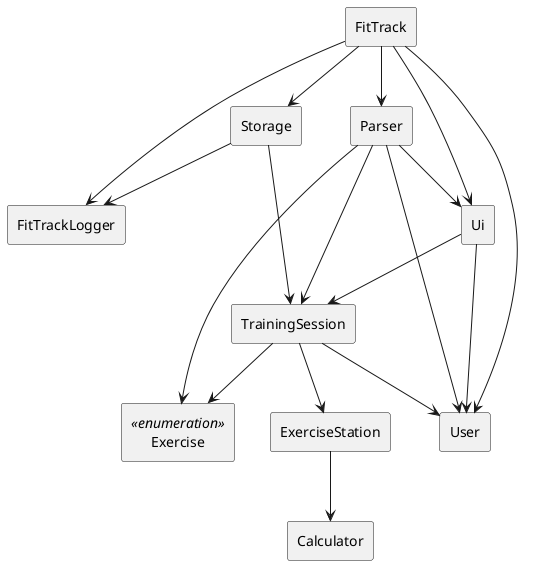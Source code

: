 @startuml
hide circle
skinparam classAttributeIconSize 0
skinparam classBackgroundColor White
skinparam classBorderColor Black

rectangle Exercise <<enumeration>> {
}

rectangle User {
}

rectangle FitTrackLogger {
}

rectangle Storage {
}

rectangle FitTrack {
}

rectangle Parser {
}

rectangle Ui {
}

rectangle TrainingSession {
}

rectangle ExerciseStation {
}

rectangle Calculator {
}

FitTrack  -->  Parser
FitTrack  -->  Ui
FitTrack  -->  Storage
FitTrack  -->  User
FitTrack  -->  FitTrackLogger

Parser  -->  TrainingSession
Parser  --> Exercise
Parser  -->  User
Parser  -->  Ui

Ui  -->  User
Ui  -->  TrainingSession

Storage  -->  TrainingSession
Storage  -->  FitTrackLogger

TrainingSession  -->  User
TrainingSession  --> Exercise
TrainingSession  --> ExerciseStation

ExerciseStation --> Calculator

@enduml
